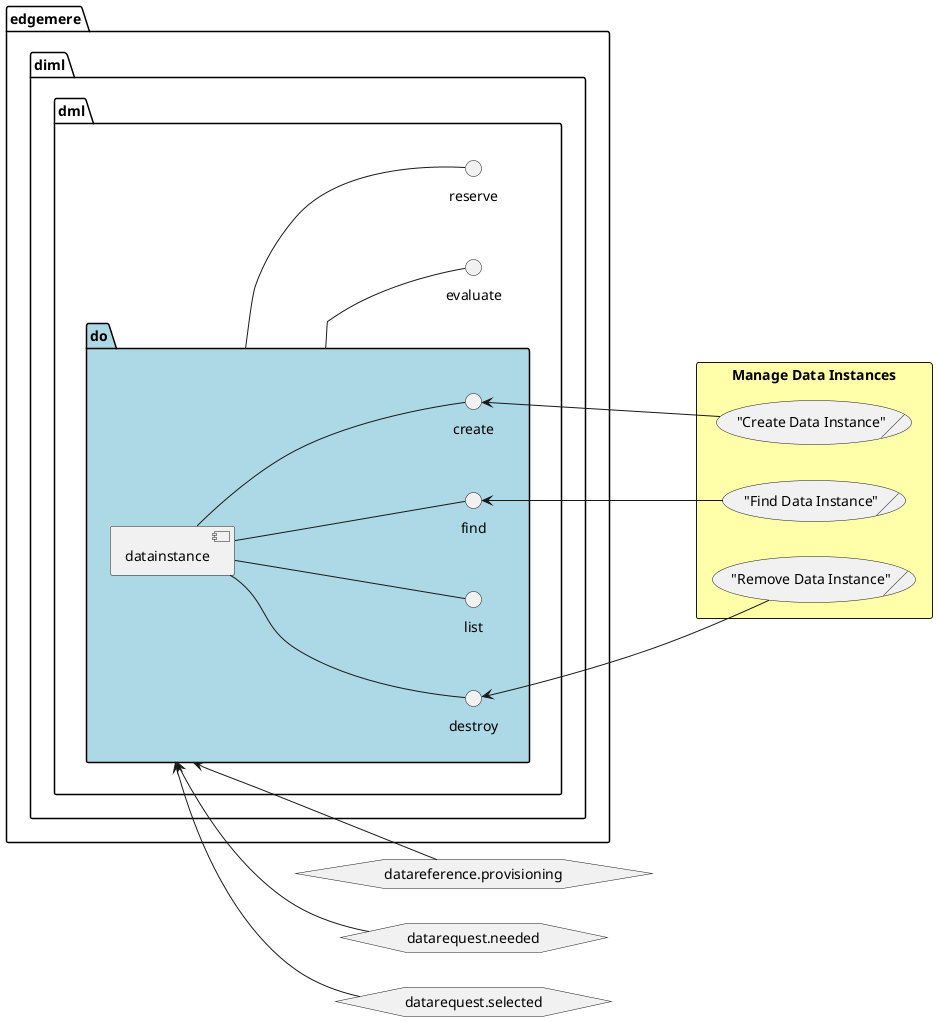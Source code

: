 @startuml
left to right direction


    package "edgemere" as edgemere {
package "diml" as edgemerediml {
package "dml" as edgemeredimldml {
 component "do" as edgemeredimldmldo
 interface "evaluate" as edgemeredimldmldoevaluate
edgemeredimldmldo -- edgemeredimldmldoevaluate
}
}
}

    
    package "edgemere" as edgemere {
package "diml" as edgemerediml {
package "dml" as edgemeredimldml {
 component "do" as edgemeredimldmldo
 interface "reserve" as edgemeredimldmldoreserve
edgemeredimldmldo -- edgemeredimldmldoreserve
}
}
}

    
    package "edgemere" as edgemere {
package "diml" as edgemerediml {
package "dml" as edgemeredimldml {
package "do" as edgemeredimldmldo #lightblue {
 component "datainstance" as edgemeredimldmldodatainstance
 interface "create" as edgemeredimldmldodatainstancecreate
edgemeredimldmldodatainstance -- edgemeredimldmldodatainstancecreate
}
}
}
}

    
    package "edgemere" as edgemere {
package "diml" as edgemerediml {
package "dml" as edgemeredimldml {
package "do" as edgemeredimldmldo #lightblue {
 component "datainstance" as edgemeredimldmldodatainstance
 interface "destroy" as edgemeredimldmldodatainstancedestroy
edgemeredimldmldodatainstance -- edgemeredimldmldodatainstancedestroy
}
}
}
}

    
    package "edgemere" as edgemere {
package "diml" as edgemerediml {
package "dml" as edgemeredimldml {
package "do" as edgemeredimldmldo #lightblue {
 component "datainstance" as edgemeredimldmldodatainstance
 interface "find" as edgemeredimldmldodatainstancefind
edgemeredimldmldodatainstance -- edgemeredimldmldodatainstancefind
}
}
}
}

    
    package "edgemere" as edgemere {
package "diml" as edgemerediml {
package "dml" as edgemeredimldml {
package "do" as edgemeredimldmldo #lightblue {
 component "datainstance" as edgemeredimldmldodatainstance
 interface "list" as edgemeredimldmldodatainstancelist
edgemeredimldmldodatainstance -- edgemeredimldmldodatainstancelist
}
}
}
}

    
hexagon "datareference.provisioning" as datareferenceprovisioning
            edgemeredimldmldo <-- datareferenceprovisioning
        
hexagon "datarequest.needed" as datarequestneeded
            edgemeredimldmldo <-- datarequestneeded
        
hexagon "datarequest.selected" as datarequestselected
            edgemeredimldmldo <-- datarequestselected
        






















        rectangle "Manage Data Instances" as ManageDataInstances #ffffaa {
            ("Create Data Instance")/ as ApplicationDeveloperManageDataInstancesCreateDataInstance
        }
    
    edgemeredimldmldodatainstancecreate <-- ApplicationDeveloperManageDataInstancesCreateDataInstance
    
        rectangle "Manage Data Instances" as ManageDataInstances #ffffaa {
            ("Find Data Instance")/ as DataEngineerManageDataInstancesFindDataInstance
        }
    
    edgemeredimldmldodatainstancefind <-- DataEngineerManageDataInstancesFindDataInstance
    
        rectangle "Manage Data Instances" as ManageDataInstances #ffffaa {
            ("Remove Data Instance")/ as DataEngineerManageDataInstancesRemoveDataInstance
        }
    
    edgemeredimldmldodatainstancedestroy <-- DataEngineerManageDataInstancesRemoveDataInstance
    
























@enduml
